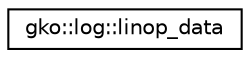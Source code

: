 digraph "Graphical Class Hierarchy"
{
 // INTERACTIVE_SVG=YES
  edge [fontname="Helvetica",fontsize="10",labelfontname="Helvetica",labelfontsize="10"];
  node [fontname="Helvetica",fontsize="10",shape=record];
  rankdir="LR";
  Node1 [label="gko::log::linop_data",height=0.2,width=0.4,color="black", fillcolor="white", style="filled",URL="$structgko_1_1log_1_1linop__data.html",tooltip="Struct representing LinOp related data. "];
}
